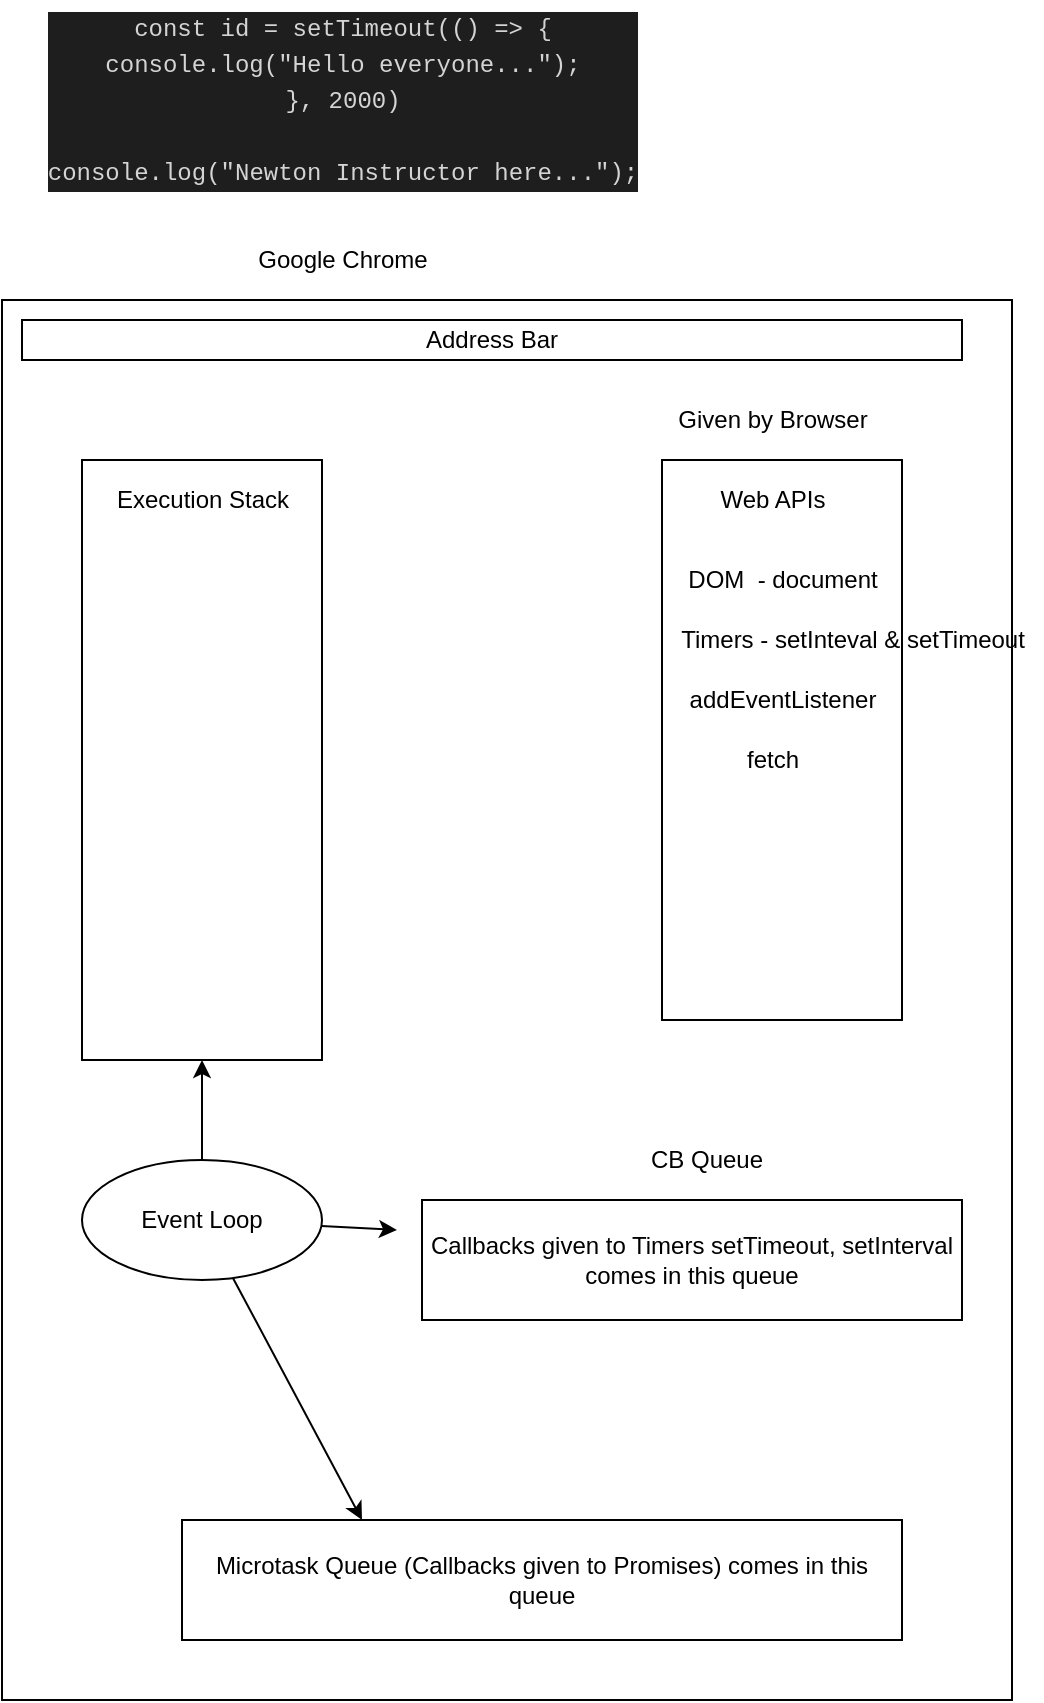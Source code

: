 <mxfile>
    <diagram id="0MwWDJogz_Qs52fe9Kk_" name="Page-1">
        <mxGraphModel dx="917" dy="1598" grid="1" gridSize="10" guides="1" tooltips="1" connect="1" arrows="1" fold="1" page="1" pageScale="1" pageWidth="827" pageHeight="1169" math="0" shadow="0">
            <root>
                <mxCell id="0"/>
                <mxCell id="1" parent="0"/>
                <mxCell id="15" value="&lt;div style=&quot;color: rgb(212 , 212 , 212) ; font-family: &amp;#34;menlo&amp;#34; , &amp;#34;monaco&amp;#34; , &amp;#34;courier new&amp;#34; , monospace&quot;&gt;() =&amp;gt; {&lt;/div&gt;&lt;div style=&quot;color: rgb(212 , 212 , 212) ; font-family: &amp;#34;menlo&amp;#34; , &amp;#34;monaco&amp;#34; , &amp;#34;courier new&amp;#34; , monospace&quot;&gt;console.log(&quot;Hello everyone...&quot;);&lt;/div&gt;&lt;div style=&quot;color: rgb(212 , 212 , 212) ; font-family: &amp;#34;menlo&amp;#34; , &amp;#34;monaco&amp;#34; , &amp;#34;courier new&amp;#34; , monospace&quot;&gt;}&lt;/div&gt;" style="text;html=1;align=center;verticalAlign=middle;resizable=0;points=[];autosize=1;strokeColor=none;fillColor=none;" parent="1" vertex="1">
                    <mxGeometry x="660" y="400" width="250" height="50" as="geometry"/>
                </mxCell>
                <mxCell id="19" value="" style="whiteSpace=wrap;html=1;" parent="1" vertex="1">
                    <mxGeometry x="637.5" y="395" width="245" height="60" as="geometry"/>
                </mxCell>
                <mxCell id="7" value="" style="whiteSpace=wrap;html=1;" parent="1" vertex="1">
                    <mxGeometry x="450" y="20" width="470" height="340" as="geometry"/>
                </mxCell>
                <mxCell id="4" value="" style="whiteSpace=wrap;html=1;" parent="1" vertex="1">
                    <mxGeometry x="440" y="-40" width="505" height="700" as="geometry"/>
                </mxCell>
                <mxCell id="2" value="" style="whiteSpace=wrap;html=1;" parent="1" vertex="1">
                    <mxGeometry x="480" y="40" width="120" height="300" as="geometry"/>
                </mxCell>
                <mxCell id="3" value="Execution Stack" style="text;html=1;align=center;verticalAlign=middle;resizable=0;points=[];autosize=1;strokeColor=none;fillColor=none;" parent="1" vertex="1">
                    <mxGeometry x="490" y="50" width="100" height="20" as="geometry"/>
                </mxCell>
                <mxCell id="5" value="Google Chrome" style="text;html=1;align=center;verticalAlign=middle;resizable=0;points=[];autosize=1;strokeColor=none;fillColor=none;" parent="1" vertex="1">
                    <mxGeometry x="560" y="-70" width="100" height="20" as="geometry"/>
                </mxCell>
                <mxCell id="6" value="Address Bar" style="whiteSpace=wrap;html=1;" parent="1" vertex="1">
                    <mxGeometry x="450" y="-30" width="470" height="20" as="geometry"/>
                </mxCell>
                <mxCell id="8" value="" style="whiteSpace=wrap;html=1;" parent="1" vertex="1">
                    <mxGeometry x="770" y="40" width="120" height="280" as="geometry"/>
                </mxCell>
                <mxCell id="9" value="Web APIs" style="text;html=1;align=center;verticalAlign=middle;resizable=0;points=[];autosize=1;strokeColor=none;fillColor=none;" parent="1" vertex="1">
                    <mxGeometry x="790" y="50" width="70" height="20" as="geometry"/>
                </mxCell>
                <mxCell id="10" value="DOM&amp;nbsp; - document" style="text;html=1;align=center;verticalAlign=middle;resizable=0;points=[];autosize=1;strokeColor=none;fillColor=none;" parent="1" vertex="1">
                    <mxGeometry x="775" y="90" width="110" height="20" as="geometry"/>
                </mxCell>
                <mxCell id="11" value="Timers - setInteval &amp;amp; setTimeout" style="text;html=1;align=center;verticalAlign=middle;resizable=0;points=[];autosize=1;strokeColor=none;fillColor=none;" parent="1" vertex="1">
                    <mxGeometry x="770" y="120" width="190" height="20" as="geometry"/>
                </mxCell>
                <mxCell id="12" value="addEventListener" style="text;html=1;align=center;verticalAlign=middle;resizable=0;points=[];autosize=1;strokeColor=none;fillColor=none;" parent="1" vertex="1">
                    <mxGeometry x="775" y="150" width="110" height="20" as="geometry"/>
                </mxCell>
                <mxCell id="13" value="Given by Browser" style="text;html=1;align=center;verticalAlign=middle;resizable=0;points=[];autosize=1;strokeColor=none;fillColor=none;" parent="1" vertex="1">
                    <mxGeometry x="770" y="10" width="110" height="20" as="geometry"/>
                </mxCell>
                <mxCell id="14" value="&lt;div style=&quot;color: rgb(212 , 212 , 212) ; background-color: rgb(30 , 30 , 30) ; font-family: &amp;#34;menlo&amp;#34; , &amp;#34;monaco&amp;#34; , &amp;#34;courier new&amp;#34; , monospace ; line-height: 18px&quot;&gt;&lt;div&gt;const id = setTimeout(() =&amp;gt; {&lt;/div&gt;&lt;div&gt;    console.log(&quot;Hello everyone...&quot;);&lt;/div&gt;&lt;div&gt;}, 2000)&lt;/div&gt;&lt;br&gt;&lt;div&gt;console.log(&quot;Newton Instructor here...&quot;);&lt;/div&gt;&lt;/div&gt;" style="text;html=1;align=center;verticalAlign=middle;resizable=0;points=[];autosize=1;strokeColor=none;fillColor=none;" parent="1" vertex="1">
                    <mxGeometry x="455" y="-190" width="310" height="100" as="geometry"/>
                </mxCell>
                <mxCell id="21" style="edgeStyle=none;html=1;entryX=0.5;entryY=1;entryDx=0;entryDy=0;" parent="1" source="18" target="2" edge="1">
                    <mxGeometry relative="1" as="geometry"/>
                </mxCell>
                <mxCell id="22" style="edgeStyle=none;html=1;entryX=0;entryY=0.5;entryDx=0;entryDy=0;" parent="1" source="18" target="19" edge="1">
                    <mxGeometry relative="1" as="geometry"/>
                </mxCell>
                <mxCell id="26" style="edgeStyle=none;html=1;entryX=0.25;entryY=0;entryDx=0;entryDy=0;" edge="1" parent="1" source="18" target="25">
                    <mxGeometry relative="1" as="geometry"/>
                </mxCell>
                <mxCell id="18" value="Event Loop" style="ellipse;whiteSpace=wrap;html=1;" parent="1" vertex="1">
                    <mxGeometry x="480" y="390" width="120" height="60" as="geometry"/>
                </mxCell>
                <mxCell id="20" value="CB Queue" style="text;html=1;align=center;verticalAlign=middle;resizable=0;points=[];autosize=1;strokeColor=none;fillColor=none;" parent="1" vertex="1">
                    <mxGeometry x="757" y="380" width="70" height="20" as="geometry"/>
                </mxCell>
                <mxCell id="23" value="Callbacks given to Timers setTimeout, setInterval comes in this queue" style="whiteSpace=wrap;html=1;" parent="1" vertex="1">
                    <mxGeometry x="650" y="410" width="270" height="60" as="geometry"/>
                </mxCell>
                <mxCell id="24" value="fetch" style="text;html=1;align=center;verticalAlign=middle;resizable=0;points=[];autosize=1;strokeColor=none;fillColor=none;" vertex="1" parent="1">
                    <mxGeometry x="805" y="180" width="40" height="20" as="geometry"/>
                </mxCell>
                <mxCell id="25" value="Microtask Queue (Callbacks given to Promises) comes in this queue" style="whiteSpace=wrap;html=1;" vertex="1" parent="1">
                    <mxGeometry x="530" y="570" width="360" height="60" as="geometry"/>
                </mxCell>
            </root>
        </mxGraphModel>
    </diagram>
</mxfile>